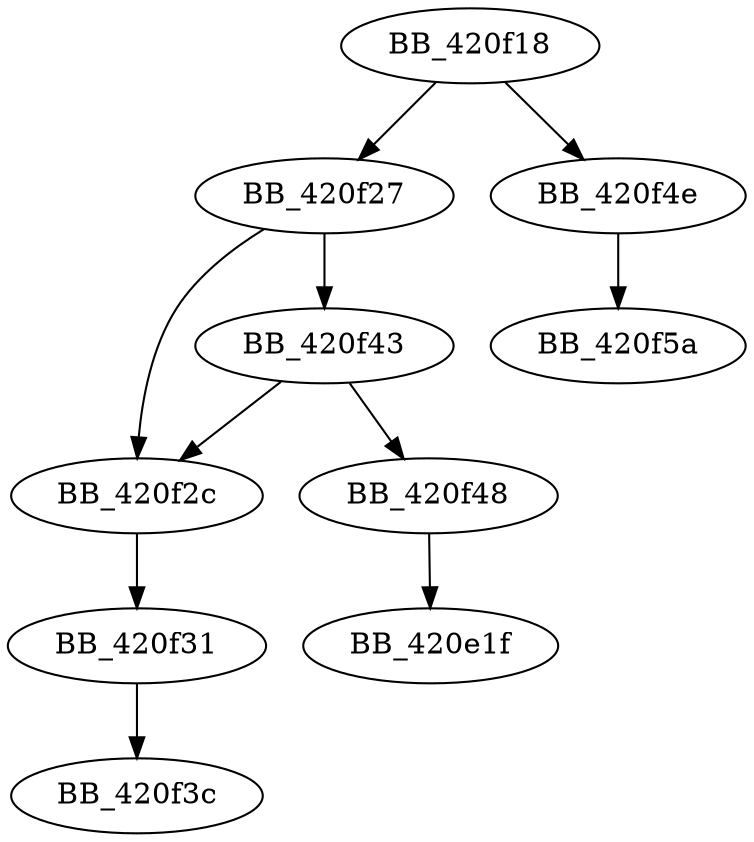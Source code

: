 DiGraph __stricmp{
BB_420f18->BB_420f27
BB_420f18->BB_420f4e
BB_420f27->BB_420f2c
BB_420f27->BB_420f43
BB_420f2c->BB_420f31
BB_420f31->BB_420f3c
BB_420f43->BB_420f2c
BB_420f43->BB_420f48
BB_420f48->BB_420e1f
BB_420f4e->BB_420f5a
}
